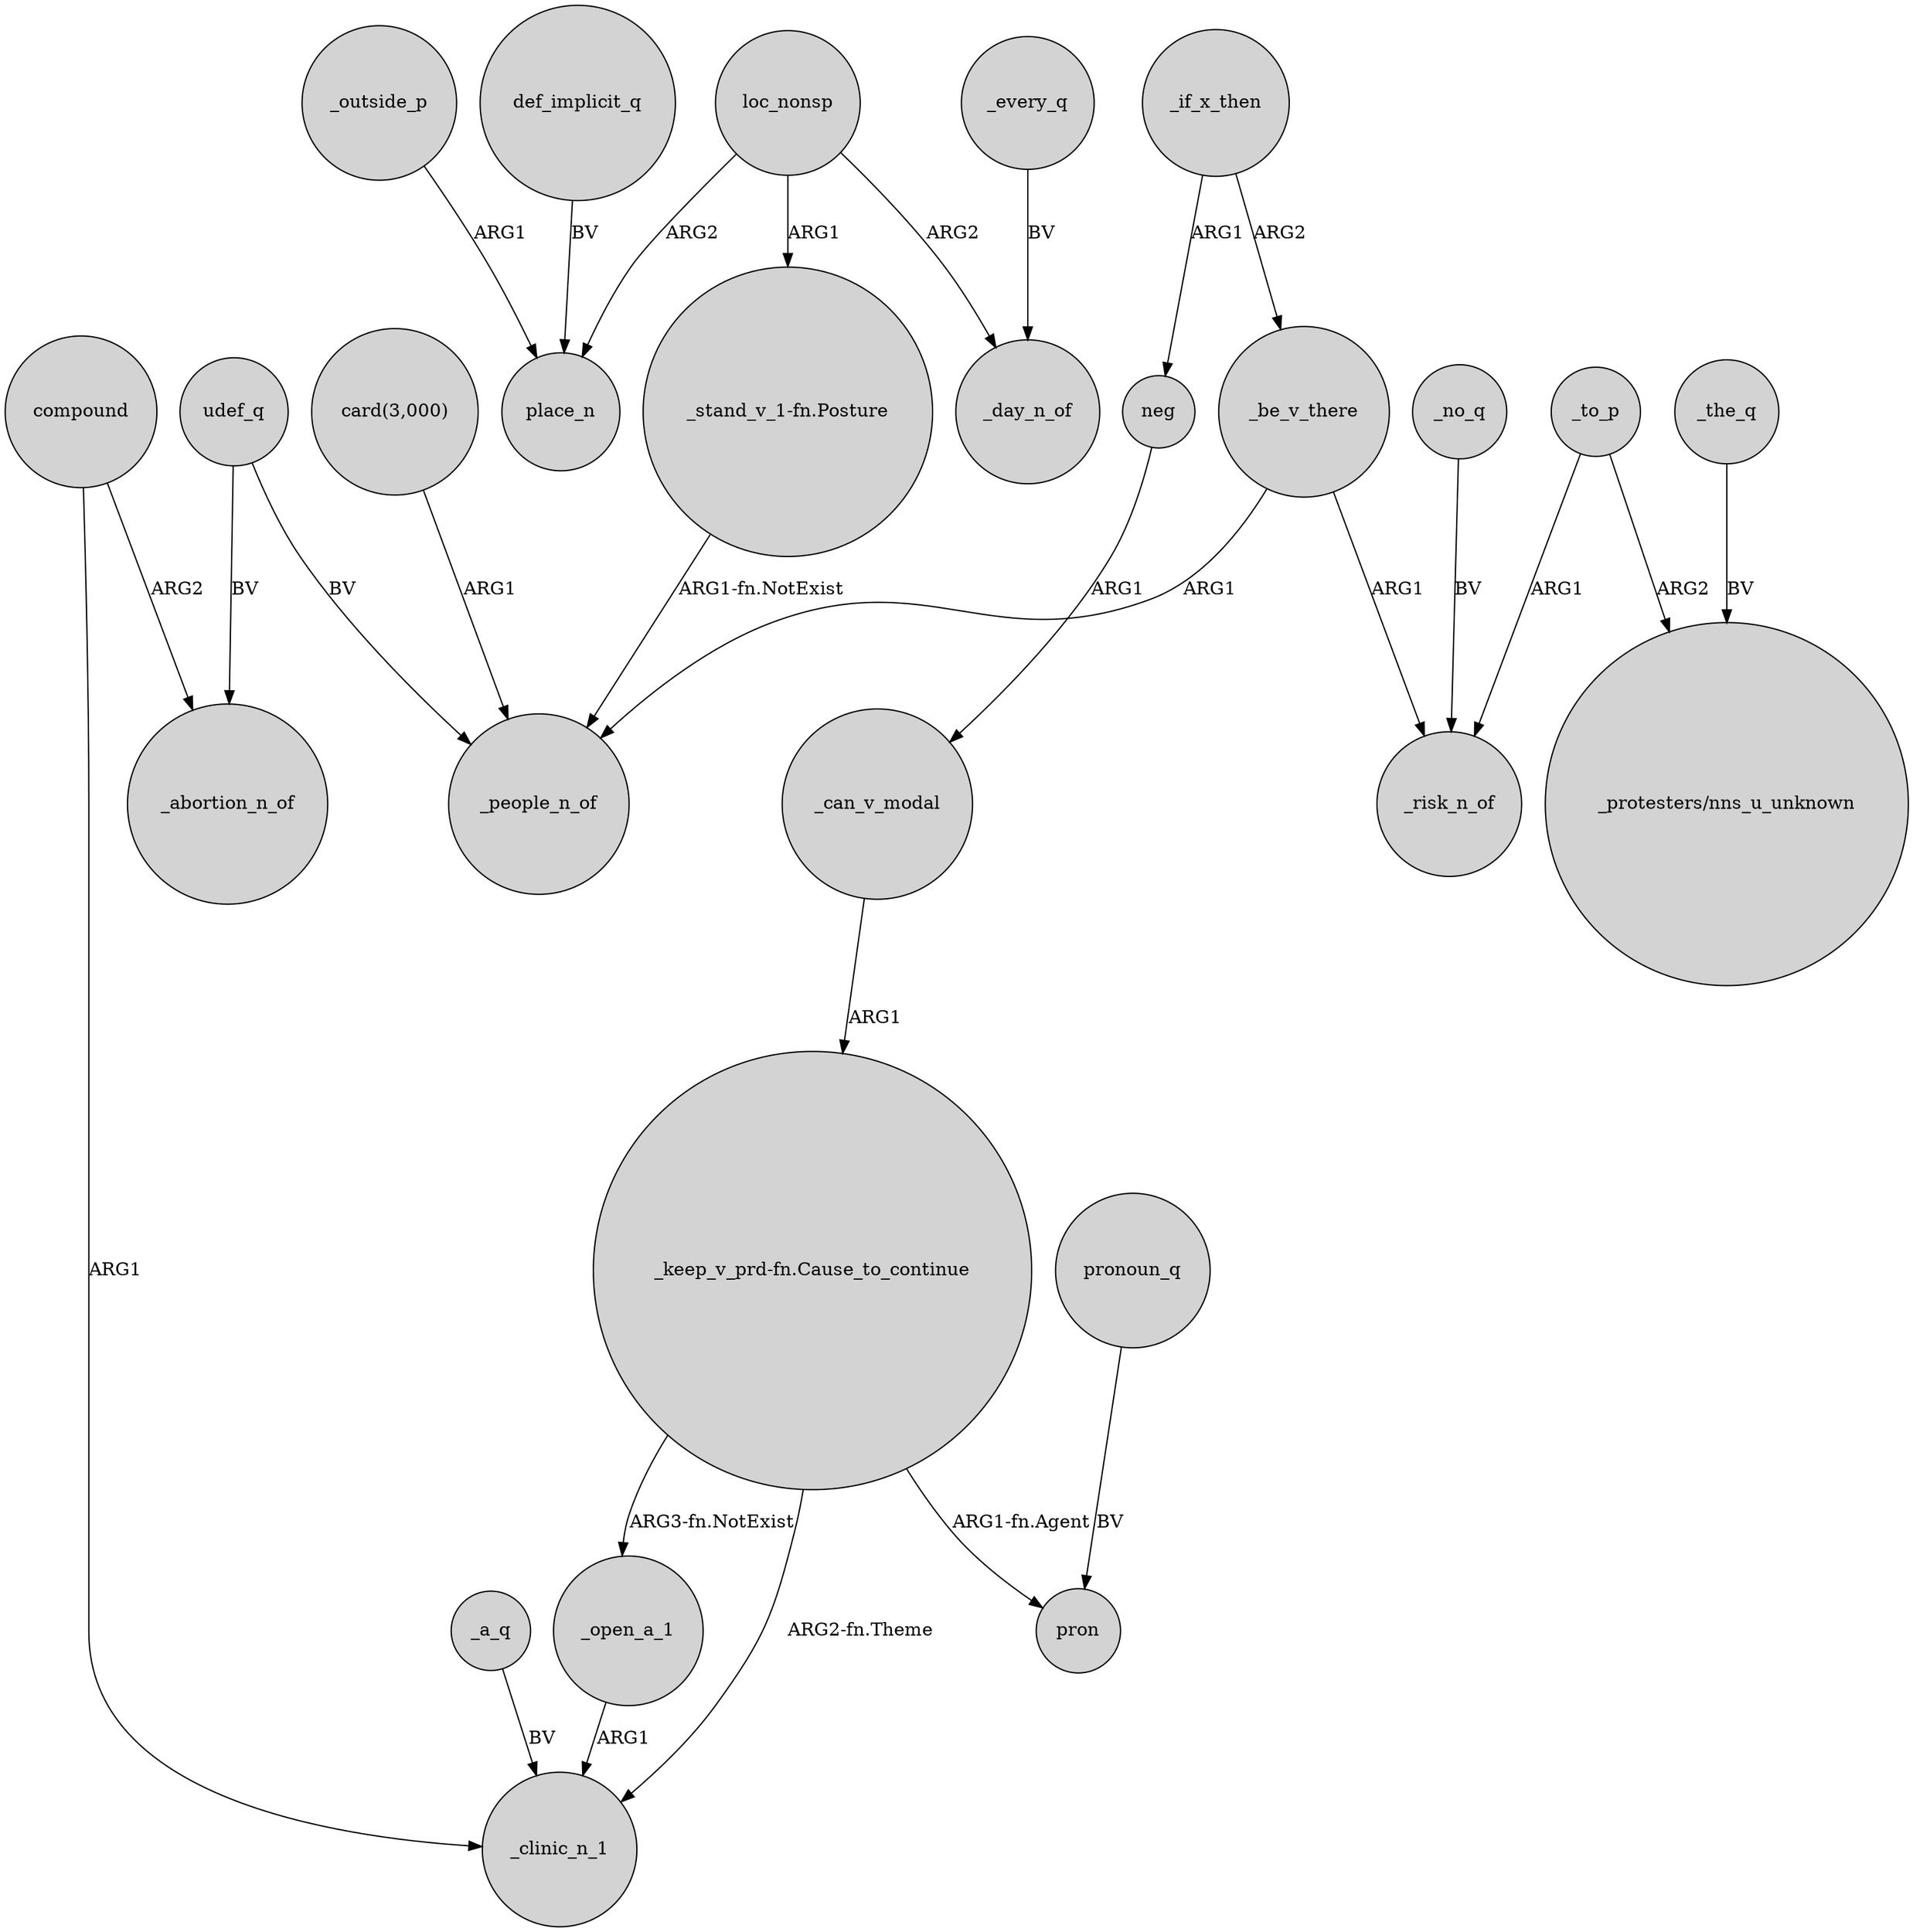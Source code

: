 digraph {
	node [shape=circle style=filled]
	"_keep_v_prd-fn.Cause_to_continue" -> _clinic_n_1 [label="ARG2-fn.Theme"]
	_if_x_then -> neg [label=ARG1]
	"_stand_v_1-fn.Posture" -> _people_n_of [label="ARG1-fn.NotExist"]
	"_keep_v_prd-fn.Cause_to_continue" -> pron [label="ARG1-fn.Agent"]
	_no_q -> _risk_n_of [label=BV]
	_outside_p -> place_n [label=ARG1]
	def_implicit_q -> place_n [label=BV]
	_the_q -> "_protesters/nns_u_unknown" [label=BV]
	pronoun_q -> pron [label=BV]
	udef_q -> _people_n_of [label=BV]
	_a_q -> _clinic_n_1 [label=BV]
	"_keep_v_prd-fn.Cause_to_continue" -> _open_a_1 [label="ARG3-fn.NotExist"]
	loc_nonsp -> _day_n_of [label=ARG2]
	loc_nonsp -> "_stand_v_1-fn.Posture" [label=ARG1]
	_be_v_there -> _people_n_of [label=ARG1]
	_open_a_1 -> _clinic_n_1 [label=ARG1]
	_to_p -> "_protesters/nns_u_unknown" [label=ARG2]
	loc_nonsp -> place_n [label=ARG2]
	_to_p -> _risk_n_of [label=ARG1]
	udef_q -> _abortion_n_of [label=BV]
	_if_x_then -> _be_v_there [label=ARG2]
	_can_v_modal -> "_keep_v_prd-fn.Cause_to_continue" [label=ARG1]
	_every_q -> _day_n_of [label=BV]
	compound -> _abortion_n_of [label=ARG2]
	_be_v_there -> _risk_n_of [label=ARG1]
	neg -> _can_v_modal [label=ARG1]
	"card(3,000)" -> _people_n_of [label=ARG1]
	compound -> _clinic_n_1 [label=ARG1]
}
